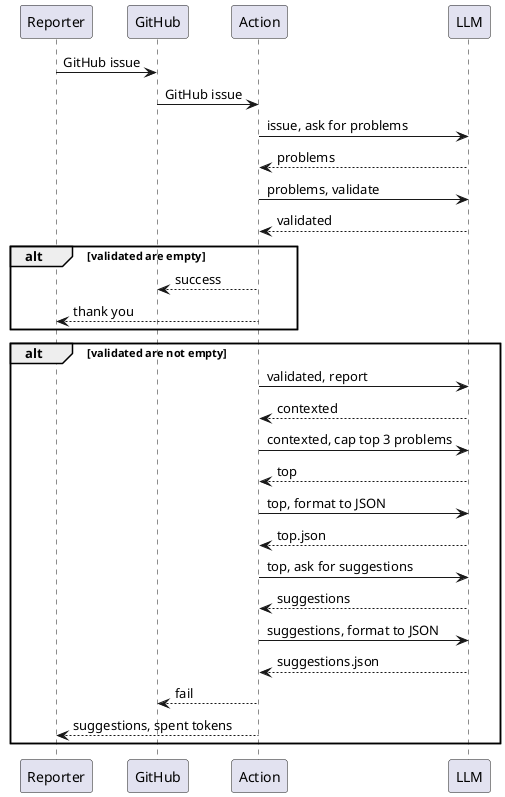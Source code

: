 @startuml
participant Reporter as reporter
participant GitHub as github
participant Action as action
participant LLM as llm

reporter -> github: GitHub issue
github -> action: GitHub issue
action -> llm: issue, ask for problems
llm --> action: problems
action -> llm: problems, validate
llm --> action: validated
alt validated are empty
  action --> github: success
  action --> reporter: thank you
end
alt validated are not empty
  action -> llm: validated, report
  llm --> action: contexted
  action -> llm: contexted, cap top 3 problems
  llm --> action: top
  action -> llm: top, format to JSON
  llm --> action: top.json
  action -> llm: top, ask for suggestions
  llm --> action: suggestions
  action -> llm: suggestions, format to JSON
  llm --> action: suggestions.json
  action --> github: fail
  action --> reporter: suggestions, spent tokens
end
@enduml
